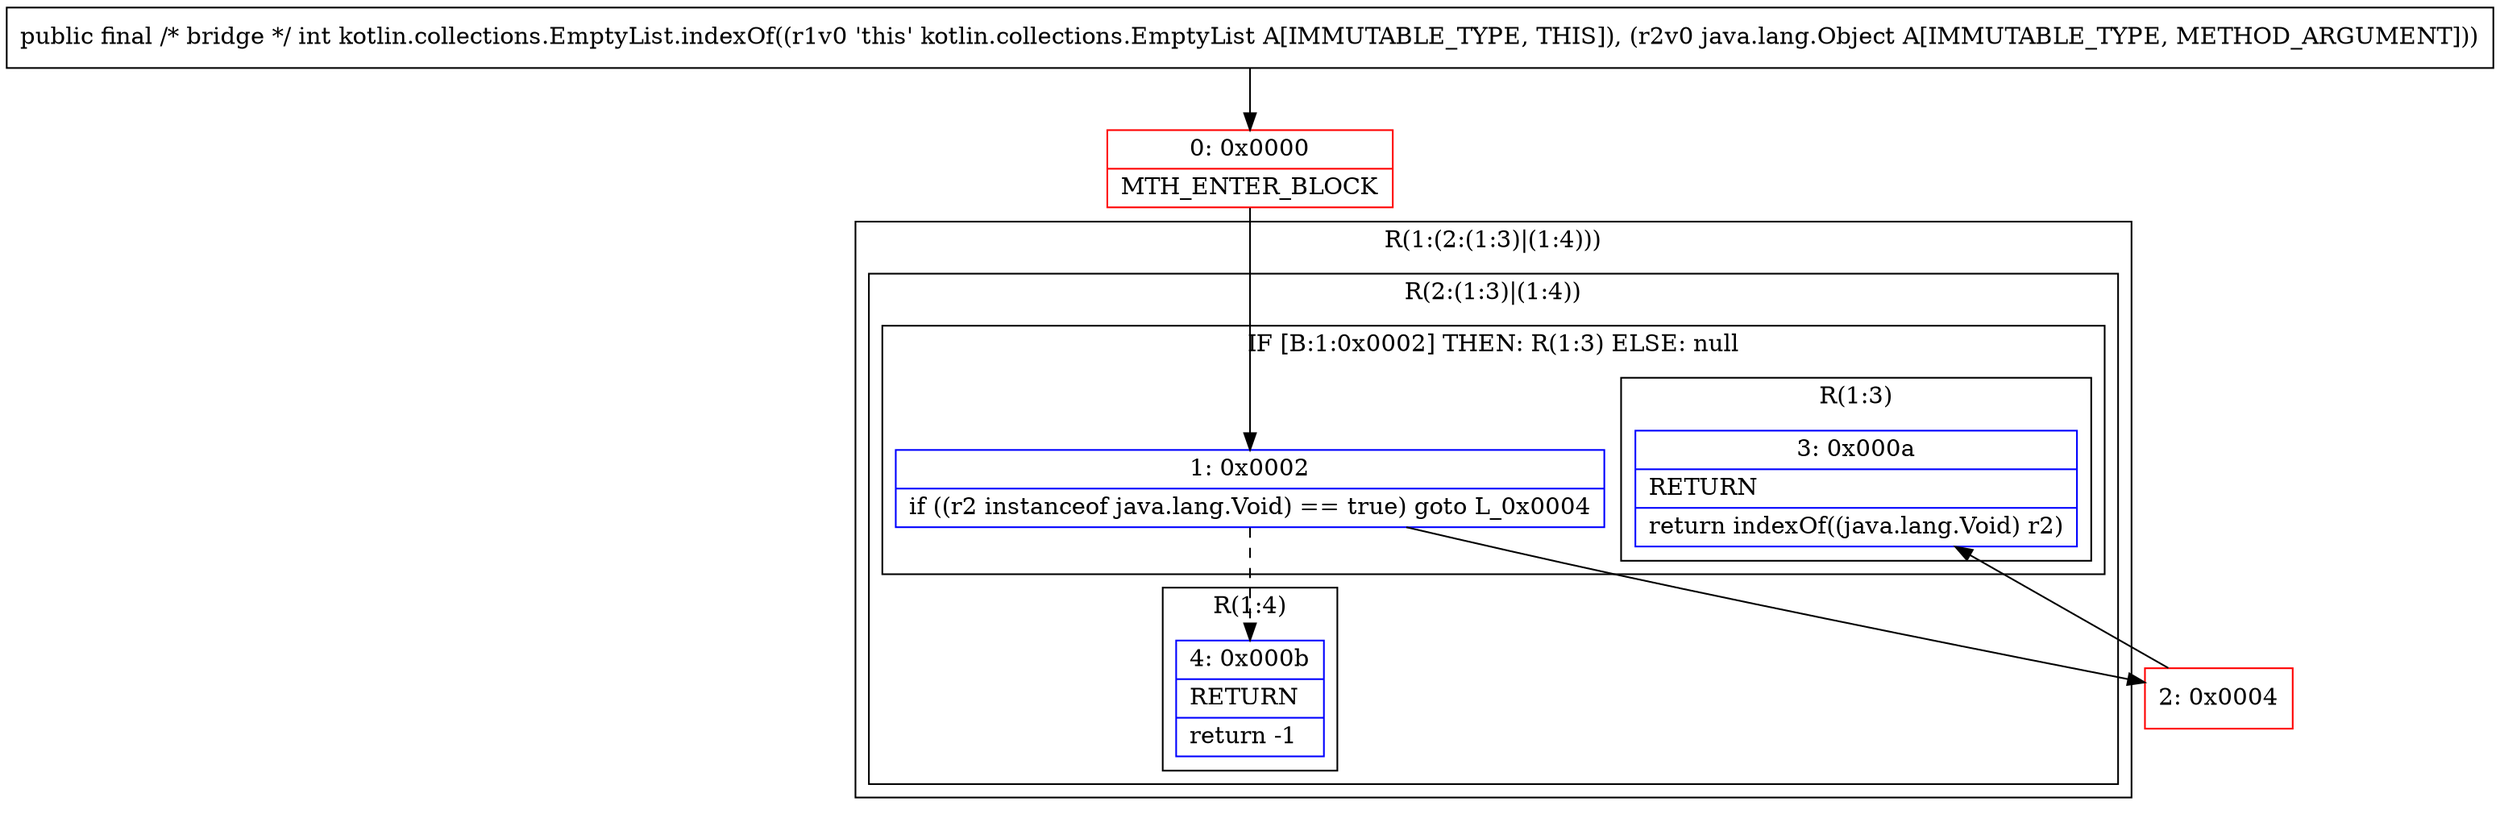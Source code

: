 digraph "CFG forkotlin.collections.EmptyList.indexOf(Ljava\/lang\/Object;)I" {
subgraph cluster_Region_884643985 {
label = "R(1:(2:(1:3)|(1:4)))";
node [shape=record,color=blue];
subgraph cluster_Region_1200516853 {
label = "R(2:(1:3)|(1:4))";
node [shape=record,color=blue];
subgraph cluster_IfRegion_841980931 {
label = "IF [B:1:0x0002] THEN: R(1:3) ELSE: null";
node [shape=record,color=blue];
Node_1 [shape=record,label="{1\:\ 0x0002|if ((r2 instanceof java.lang.Void) == true) goto L_0x0004\l}"];
subgraph cluster_Region_1579552545 {
label = "R(1:3)";
node [shape=record,color=blue];
Node_3 [shape=record,label="{3\:\ 0x000a|RETURN\l|return indexOf((java.lang.Void) r2)\l}"];
}
}
subgraph cluster_Region_1052273252 {
label = "R(1:4)";
node [shape=record,color=blue];
Node_4 [shape=record,label="{4\:\ 0x000b|RETURN\l|return \-1\l}"];
}
}
}
Node_0 [shape=record,color=red,label="{0\:\ 0x0000|MTH_ENTER_BLOCK\l}"];
Node_2 [shape=record,color=red,label="{2\:\ 0x0004}"];
MethodNode[shape=record,label="{public final \/* bridge *\/ int kotlin.collections.EmptyList.indexOf((r1v0 'this' kotlin.collections.EmptyList A[IMMUTABLE_TYPE, THIS]), (r2v0 java.lang.Object A[IMMUTABLE_TYPE, METHOD_ARGUMENT])) }"];
MethodNode -> Node_0;
Node_1 -> Node_2;
Node_1 -> Node_4[style=dashed];
Node_0 -> Node_1;
Node_2 -> Node_3;
}

